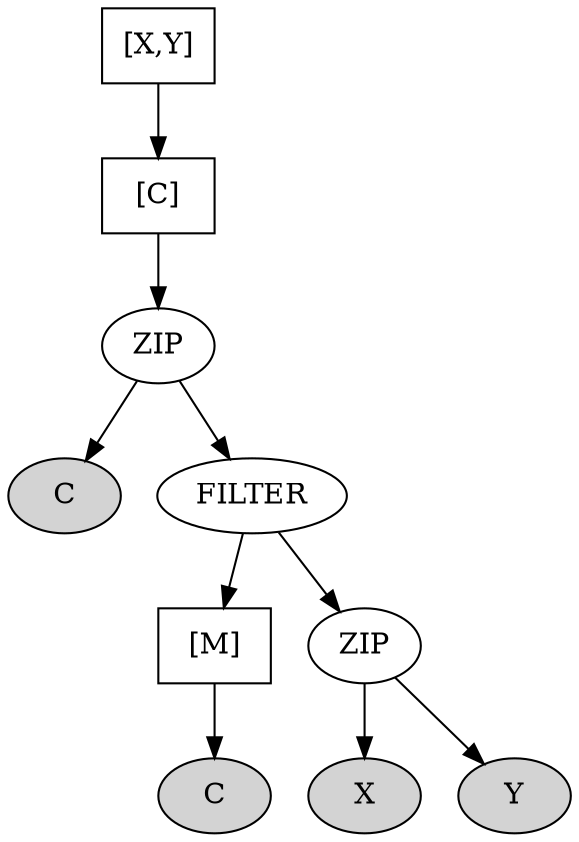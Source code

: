 digraph lambdaindexing {
"[X,Y]" [shape=box]
"[C]" [shape=box]
"[M]" [shape=box]
"C1" [label=C,style=filled]
"C2" [label=C,style=filled]
"X" [label=X,style=filled]
"Y" [label=Y,style=filled]
"Outer ZIP" [label=ZIP]
"Inner ZIP" [label=ZIP]
Invisobitch [label="lol",style=invis]

"[X,Y]"->"[C]"->"Outer ZIP"

"Outer ZIP"->"C1"
"Outer ZIP"->"FILTER"
"C1"->Invisobitch [style=invis]

"FILTER"->"[M]"
"[M]"->"C2"
"[M]"->Invisobitch [style=invis]

"FILTER"->"Inner ZIP"
"Inner ZIP"->X
"Inner ZIP"->Y
}
